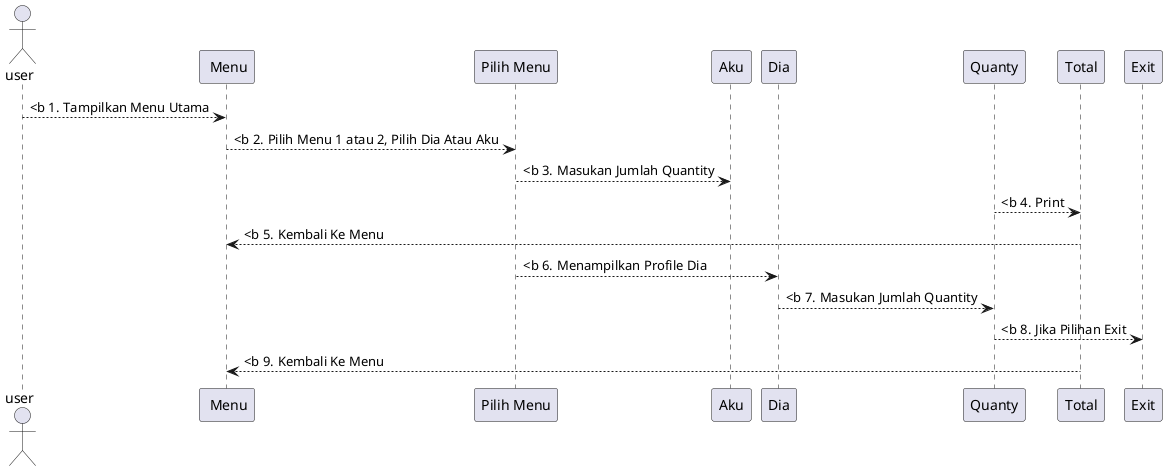 @startuml 
autonumber "<b ."
actor user
participant  " Menu" as M 
participant "Pilih Menu" as pil 
participant "Aku" as A 
participant "Dia" as D 
participant "Quanty" as qty 
participant "Total" as tot 
participant "Exit" as X 

user --> M: Tampilkan Menu Utama 
M --> pil: Pilih Menu 1 atau 2, Pilih Dia Atau Aku 
pil --> A: Masukan Jumlah Quantity
qty --> tot: Print
M <-- tot: Kembali Ke Menu 
pil --> D: Menampilkan Profile Dia
D --> qty: Masukan Jumlah Quantity
qty --> X: Jika Pilihan Exit 
M <-- tot: Kembali Ke Menu 

@enduml 